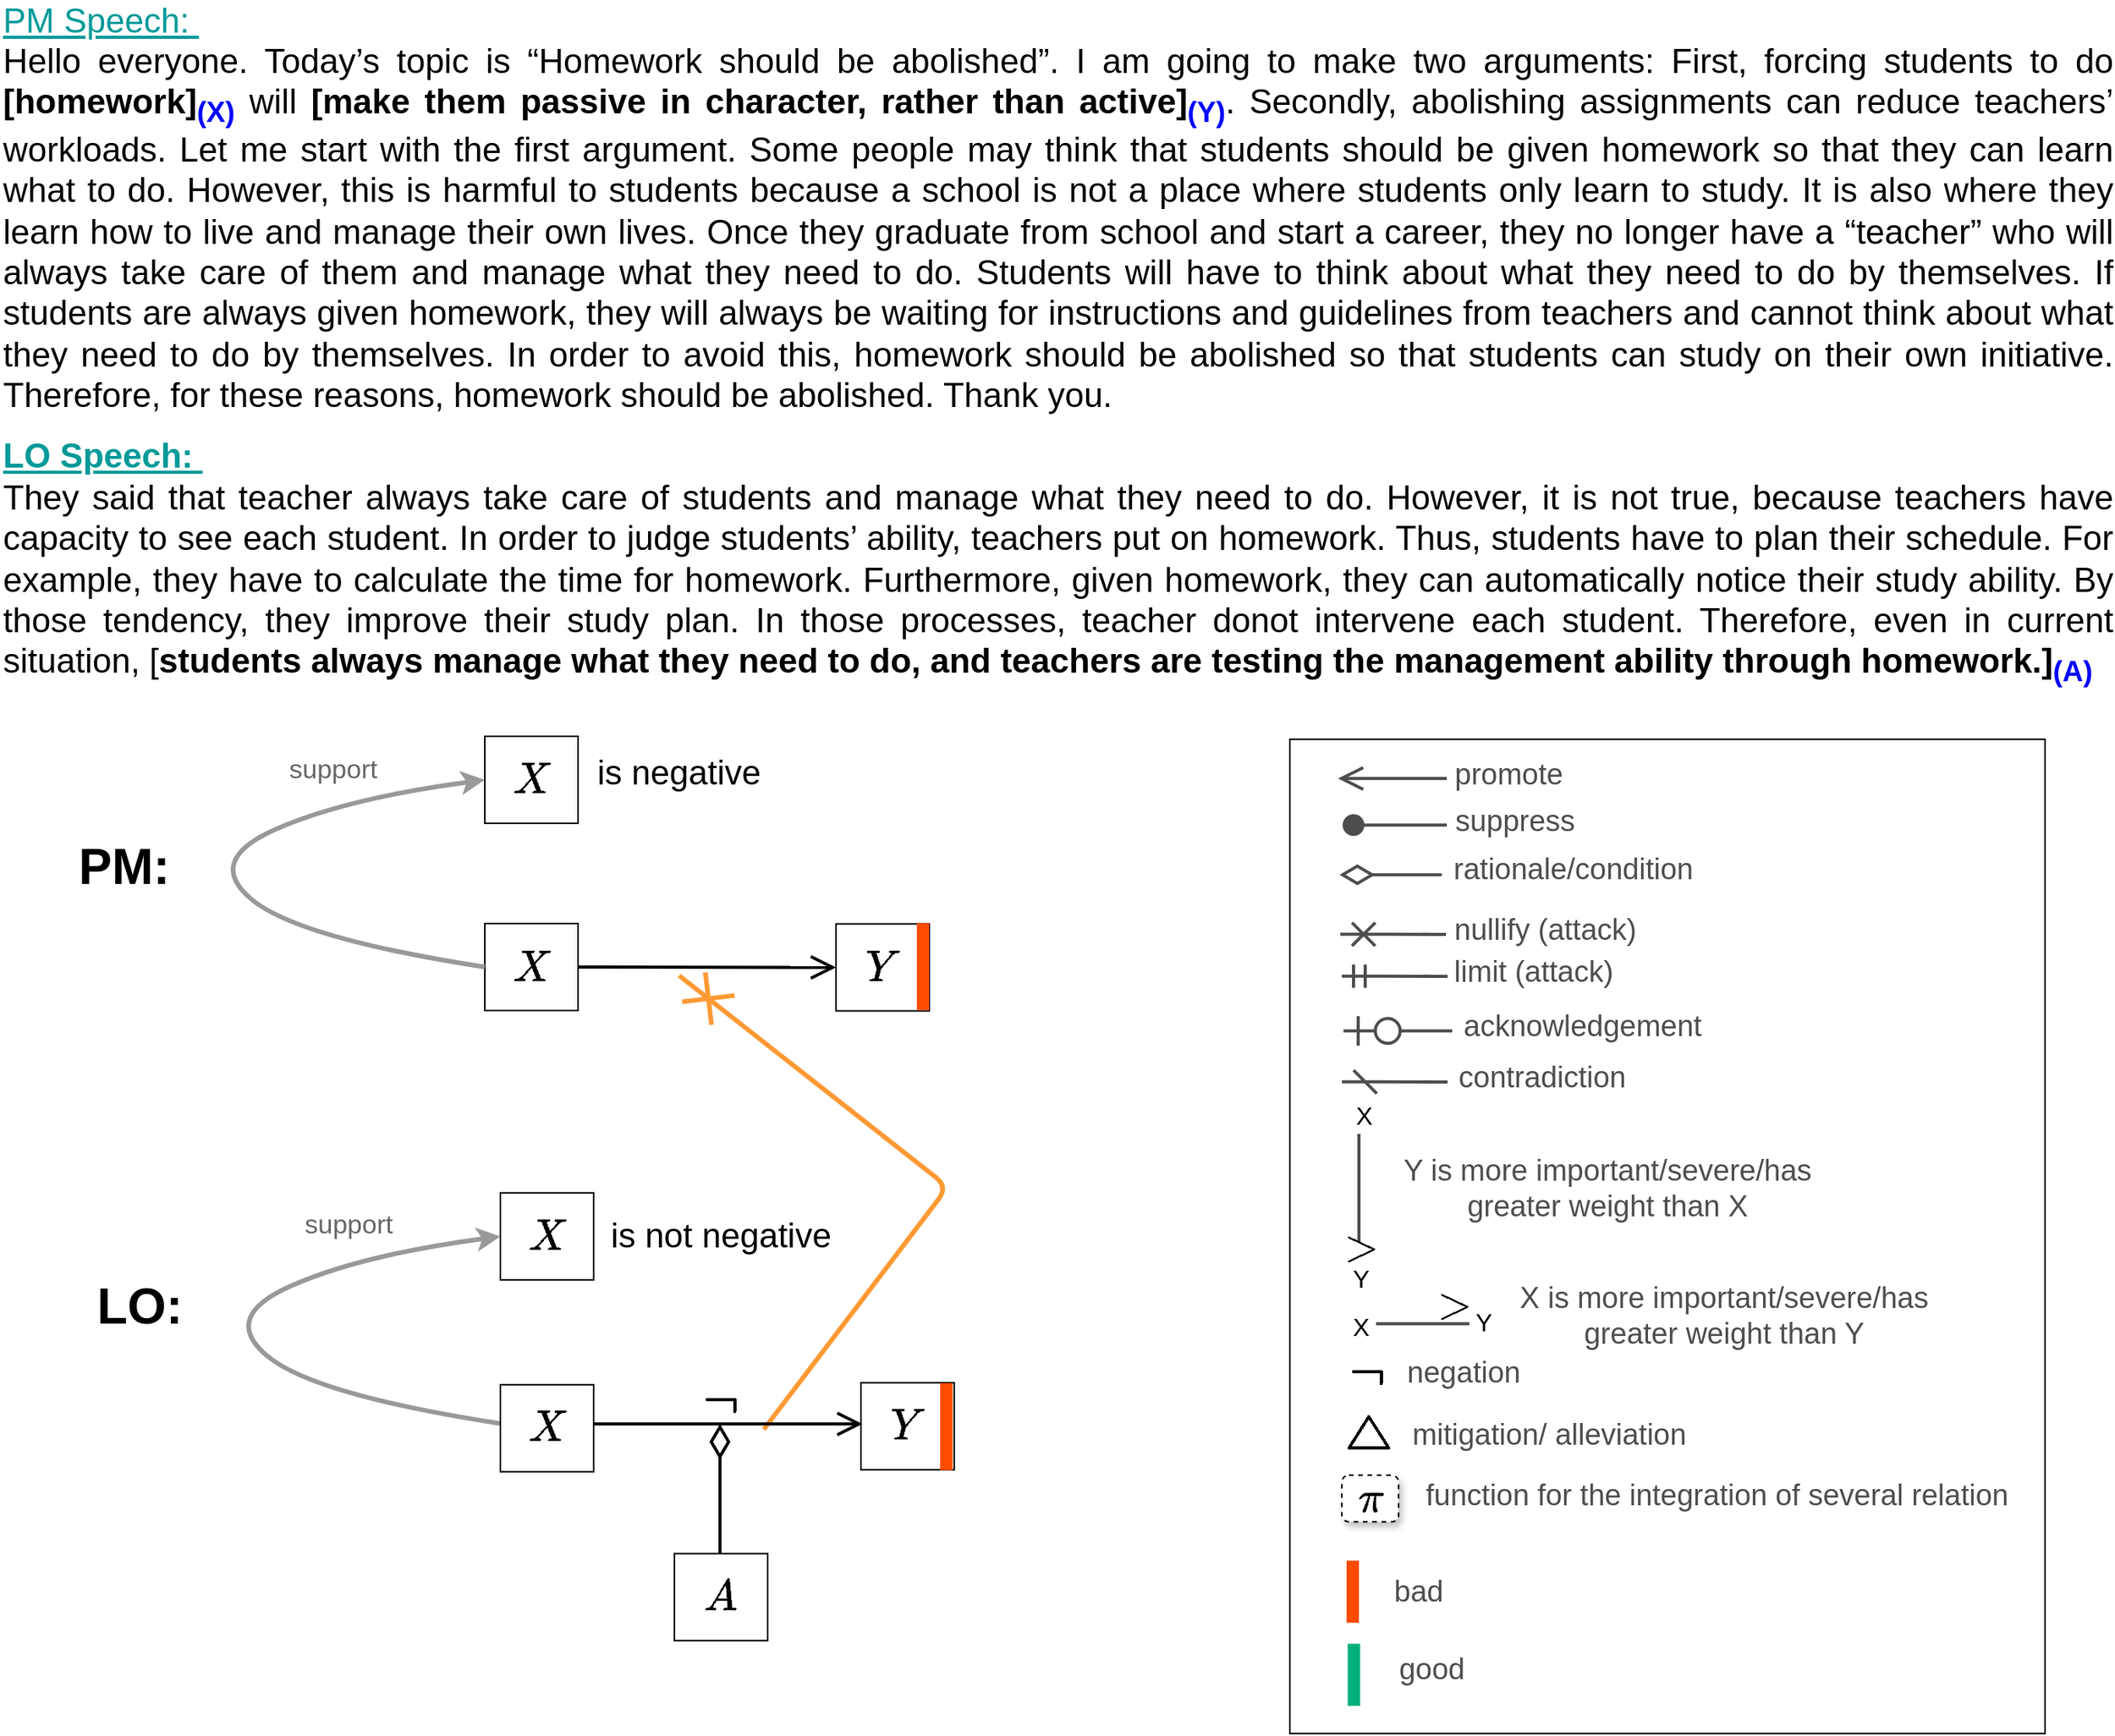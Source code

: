 <mxfile version="16.1.2" type="device"><diagram id="NebdKccpn1Tcwdz-Rh-k" name="Page-1"><mxGraphModel dx="1892" dy="1344" grid="1" gridSize="10" guides="1" tooltips="1" connect="1" arrows="1" fold="1" page="1" pageScale="1" pageWidth="1100" pageHeight="1700" math="1" shadow="0"><root><mxCell id="0"/><mxCell id="1" parent="0"/><mxCell id="UqYzVpXplDqsbALxIXjI-1" value="&lt;div style=&quot;text-align: justify ; font-size: 22px&quot;&gt;&lt;font style=&quot;font-size: 22px&quot; color=&quot;#009999&quot;&gt;&lt;u&gt;PM Speech:&amp;nbsp;&lt;/u&gt;&lt;/font&gt;&lt;/div&gt;&lt;div style=&quot;text-align: justify&quot;&gt;&lt;span style=&quot;font-size: 22px&quot;&gt;Hello everyone. Today’s topic is “Homework should be abolished”. I am going to make two arguments: First, forcing students to do &lt;b&gt;[homework]&lt;sub&gt;&lt;font color=&quot;#0000ff&quot;&gt;(X)&lt;/font&gt;&lt;/sub&gt;&lt;/b&gt; will &lt;b&gt;[make them passive in character, rather than active]&lt;sub&gt;&lt;font color=&quot;#0000ff&quot;&gt;(Y)&lt;/font&gt;&lt;/sub&gt;&lt;/b&gt;. Secondly, abolishing assignments can reduce teachers’ workloads. Let me start with the first argument. Some people may think that students should be given homework so that they can learn what to do. However, this is harmful to students because a school is not a place where students only learn to study. It is also where they learn how to live and manage their own lives. Once they graduate from school and start a career, they no longer have a “teacher” who will always take care of them and manage what they need to do. Students will have to think about what they need to do by themselves. If students are always given homework, they will always be waiting for instructions and guidelines from teachers and cannot think about what they need to do by themselves. In order to avoid this, homework should be abolished so that students can study on their own initiative. Therefore, for these reasons, homework should be abolished. Thank you.&lt;/span&gt;&lt;br&gt;&lt;/div&gt;" style="text;html=1;strokeColor=none;fillColor=none;align=left;verticalAlign=middle;whiteSpace=wrap;rounded=0;" parent="1" vertex="1"><mxGeometry x="560" y="40" width="1360" height="260" as="geometry"/></mxCell><mxCell id="UqYzVpXplDqsbALxIXjI-18" value="&lt;font size=&quot;1&quot;&gt;&lt;b style=&quot;font-size: 32px&quot;&gt;PM:&lt;/b&gt;&lt;/font&gt;" style="text;html=1;strokeColor=none;fillColor=none;align=center;verticalAlign=middle;whiteSpace=wrap;rounded=0;" parent="1" vertex="1"><mxGeometry x="600" y="574" width="80" height="40" as="geometry"/></mxCell><mxCell id="UqYzVpXplDqsbALxIXjI-19" value="&lt;font size=&quot;1&quot;&gt;&lt;b style=&quot;font-size: 32px&quot;&gt;LO:&lt;/b&gt;&lt;/font&gt;" style="text;html=1;strokeColor=none;fillColor=none;align=center;verticalAlign=middle;whiteSpace=wrap;rounded=0;" parent="1" vertex="1"><mxGeometry x="610" y="856.63" width="80" height="40" as="geometry"/></mxCell><mxCell id="UqYzVpXplDqsbALxIXjI-66" value="&lt;font style=&quot;font-size: 24px&quot;&gt;$$X$$&lt;/font&gt;" style="whiteSpace=wrap;html=1;align=center;" parent="1" vertex="1"><mxGeometry x="872" y="510" width="60" height="56" as="geometry"/></mxCell><mxCell id="UqYzVpXplDqsbALxIXjI-67" value="&lt;font style=&quot;font-size: 22px&quot;&gt;is negative&lt;/font&gt;" style="text;html=1;strokeColor=none;fillColor=none;align=center;verticalAlign=middle;whiteSpace=wrap;rounded=0;" parent="1" vertex="1"><mxGeometry x="942" y="516.5" width="110" height="35" as="geometry"/></mxCell><mxCell id="UqYzVpXplDqsbALxIXjI-68" value="&lt;font style=&quot;font-size: 24px&quot;&gt;$$X$$&lt;/font&gt;" style="whiteSpace=wrap;html=1;align=center;" parent="1" vertex="1"><mxGeometry x="872" y="630.5" width="60" height="56" as="geometry"/></mxCell><mxCell id="UqYzVpXplDqsbALxIXjI-69" value="&lt;font style=&quot;font-size: 24px&quot;&gt;$$Y$$&lt;/font&gt;" style="whiteSpace=wrap;html=1;align=center;" parent="1" vertex="1"><mxGeometry x="1098" y="630.75" width="60" height="56" as="geometry"/></mxCell><mxCell id="UqYzVpXplDqsbALxIXjI-70" value="" style="whiteSpace=wrap;html=1;fontColor=#666666;strokeColor=none;fillColor=#FF4B00;" parent="1" vertex="1"><mxGeometry x="1150" y="630.25" width="8" height="56" as="geometry"/></mxCell><mxCell id="UqYzVpXplDqsbALxIXjI-72" value="" style="endArrow=open;html=1;fontColor=#666666;endSize=12;entryX=0;entryY=0.5;entryDx=0;entryDy=0;endFill=0;strokeWidth=2;exitX=1;exitY=0.5;exitDx=0;exitDy=0;" parent="1" source="UqYzVpXplDqsbALxIXjI-68" target="UqYzVpXplDqsbALxIXjI-69" edge="1"><mxGeometry width="50" height="50" relative="1" as="geometry"><mxPoint x="978" y="658.16" as="sourcePoint"/><mxPoint x="1070.0" y="658.16" as="targetPoint"/></mxGeometry></mxCell><mxCell id="UqYzVpXplDqsbALxIXjI-77" value="" style="curved=1;endArrow=classic;html=1;strokeWidth=3;exitX=0;exitY=0.5;exitDx=0;exitDy=0;entryX=0;entryY=0.5;entryDx=0;entryDy=0;strokeColor=#999999;" parent="1" source="UqYzVpXplDqsbALxIXjI-68" target="UqYzVpXplDqsbALxIXjI-66" edge="1"><mxGeometry width="50" height="50" relative="1" as="geometry"><mxPoint x="592" y="660" as="sourcePoint"/><mxPoint x="642" y="610" as="targetPoint"/><Array as="points"><mxPoint x="752" y="640"/><mxPoint x="692" y="590"/><mxPoint x="782" y="550"/></Array></mxGeometry></mxCell><mxCell id="UqYzVpXplDqsbALxIXjI-78" value="&lt;font style=&quot;font-size: 17px&quot; color=&quot;#666666&quot;&gt;support&lt;/font&gt;" style="text;html=1;fillColor=none;align=center;verticalAlign=middle;whiteSpace=wrap;rounded=0;rotation=0;" parent="1" vertex="1"><mxGeometry x="742" y="516.5" width="65" height="30" as="geometry"/></mxCell><mxCell id="UqYzVpXplDqsbALxIXjI-79" value="&lt;font style=&quot;font-size: 24px&quot;&gt;$$X$$&lt;/font&gt;" style="whiteSpace=wrap;html=1;align=center;" parent="1" vertex="1"><mxGeometry x="882" y="803.88" width="60" height="56" as="geometry"/></mxCell><mxCell id="UqYzVpXplDqsbALxIXjI-80" value="&lt;font style=&quot;font-size: 22px&quot;&gt;is not negative&lt;/font&gt;" style="text;html=1;strokeColor=none;fillColor=none;align=center;verticalAlign=middle;whiteSpace=wrap;rounded=0;" parent="1" vertex="1"><mxGeometry x="952" y="814.38" width="144" height="35" as="geometry"/></mxCell><mxCell id="UqYzVpXplDqsbALxIXjI-85" value="" style="curved=1;endArrow=classic;html=1;strokeWidth=3;exitX=0;exitY=0.5;exitDx=0;exitDy=0;entryX=0;entryY=0.5;entryDx=0;entryDy=0;strokeColor=#999999;" parent="1" target="UqYzVpXplDqsbALxIXjI-79" edge="1"><mxGeometry width="50" height="50" relative="1" as="geometry"><mxPoint x="882" y="952.38" as="sourcePoint"/><mxPoint x="652" y="903.88" as="targetPoint"/><Array as="points"><mxPoint x="762" y="933.88"/><mxPoint x="702" y="883.88"/><mxPoint x="792" y="843.88"/></Array></mxGeometry></mxCell><mxCell id="UqYzVpXplDqsbALxIXjI-86" value="&lt;font style=&quot;font-size: 17px&quot; color=&quot;#666666&quot;&gt;support&lt;/font&gt;" style="text;html=1;fillColor=none;align=center;verticalAlign=middle;whiteSpace=wrap;rounded=0;rotation=0;" parent="1" vertex="1"><mxGeometry x="752" y="810.38" width="65" height="30" as="geometry"/></mxCell><mxCell id="TlyaoN2gSQJr0GqYaBix-1" value="&lt;div style=&quot;text-align: justify ; font-size: 22px&quot;&gt;&lt;font style=&quot;font-size: 22px&quot; color=&quot;#009999&quot;&gt;&lt;b&gt;&lt;u&gt;LO Speech:&amp;nbsp;&lt;/u&gt;&lt;/b&gt;&lt;/font&gt;&lt;/div&gt;&lt;div style=&quot;text-align: justify&quot;&gt;&lt;span style=&quot;font-size: 22px&quot;&gt;They said that teacher always take care of students and manage what they need to do. However, it is not true, because teachers have capacity to see each student. In order to judge students’ ability, teachers put on homework. Thus, students have to plan their schedule. For example, they have to calculate the time for homework. Furthermore, given homework, they can automatically notice their study ability. By those tendency, they improve their study plan. In those processes, teacher donot intervene each student. Therefore, even in current situation, [&lt;b&gt;students always manage what they need to do, and&lt;/b&gt; &lt;b&gt;teachers are testing the management ability through homework.]&lt;sub&gt;&lt;font color=&quot;#0000ff&quot;&gt;(A)&lt;/font&gt;&lt;/sub&gt;&lt;/b&gt;&lt;/span&gt;&lt;br&gt;&lt;/div&gt;" style="text;html=1;strokeColor=none;fillColor=none;align=left;verticalAlign=middle;whiteSpace=wrap;rounded=0;" parent="1" vertex="1"><mxGeometry x="560" y="285" width="1360" height="225" as="geometry"/></mxCell><mxCell id="J6smvbNRuf6CNeNUssX8-15" value="" style="endArrow=none;html=1;endSize=0;strokeWidth=3;startArrow=cross;startFill=0;startSize=20;strokeColor=#FF9933;entryX=0.75;entryY=1;entryDx=0;entryDy=0;" parent="1" target="IsNR5SqE0sbhR859n0Rd-1" edge="1"><mxGeometry width="50" height="50" relative="1" as="geometry"><mxPoint x="997" y="664" as="sourcePoint"/><mxPoint x="1050" y="960" as="targetPoint"/><Array as="points"><mxPoint x="1170" y="800"/></Array></mxGeometry></mxCell><mxCell id="zVyg_gZ9mH3cBOG2_dau-1" value="&lt;span style=&quot;font-size: 24px&quot;&gt;$$X$$&lt;/span&gt;" style="whiteSpace=wrap;html=1;align=center;" parent="1" vertex="1"><mxGeometry x="882" y="927.38" width="60" height="56" as="geometry"/></mxCell><mxCell id="zVyg_gZ9mH3cBOG2_dau-2" value="&lt;font style=&quot;font-size: 24px&quot;&gt;$$Y$$&lt;/font&gt;" style="whiteSpace=wrap;html=1;align=center;" parent="1" vertex="1"><mxGeometry x="1114" y="926.13" width="60" height="56" as="geometry"/></mxCell><mxCell id="a3201PuDjMksrVRd_3H--1" value="" style="endArrow=open;html=1;fontColor=#666666;endSize=12;entryX=0;entryY=0.5;entryDx=0;entryDy=0;endFill=0;strokeWidth=2;" parent="1" edge="1"><mxGeometry width="50" height="50" relative="1" as="geometry"><mxPoint x="942" y="952.63" as="sourcePoint"/><mxPoint x="1115" y="952.63" as="targetPoint"/></mxGeometry></mxCell><mxCell id="a3201PuDjMksrVRd_3H--5" value="" style="whiteSpace=wrap;html=1;fontColor=#666666;strokeColor=none;fillColor=#FF4B00;" parent="1" vertex="1"><mxGeometry x="1165" y="926.38" width="8" height="56" as="geometry"/></mxCell><mxCell id="IsNR5SqE0sbhR859n0Rd-1" value="&lt;font style=&quot;font-size: 26px&quot;&gt;$$\boldsymbol{\neg}$$&lt;/font&gt;" style="text;html=1;strokeColor=none;fillColor=none;align=center;verticalAlign=middle;whiteSpace=wrap;rounded=0;" parent="1" vertex="1"><mxGeometry x="969" y="921.13" width="110" height="35" as="geometry"/></mxCell><mxCell id="IsNR5SqE0sbhR859n0Rd-2" value="" style="endArrow=none;html=1;endSize=0;strokeColor=#000000;strokeWidth=2;startArrow=diamondThin;startFill=0;startSize=17;entryX=0.5;entryY=0;entryDx=0;entryDy=0;" parent="1" edge="1"><mxGeometry width="50" height="50" relative="1" as="geometry"><mxPoint x="1023.29" y="952.63" as="sourcePoint"/><mxPoint x="1023.29" y="1036.63" as="targetPoint"/><Array as="points"/></mxGeometry></mxCell><mxCell id="IsNR5SqE0sbhR859n0Rd-3" value="&lt;span style=&quot;font-size: 24px&quot;&gt;$$A$$&lt;/span&gt;" style="whiteSpace=wrap;html=1;align=center;" parent="1" vertex="1"><mxGeometry x="994" y="1036.13" width="60" height="56" as="geometry"/></mxCell><mxCell id="chGRHq34nXORLgSPiTte-1" value="" style="rounded=0;whiteSpace=wrap;html=1;glass=0;sketch=0;strokeColor=default;fillColor=none;" vertex="1" parent="1"><mxGeometry x="1390" y="511.88" width="486" height="640" as="geometry"/></mxCell><mxCell id="chGRHq34nXORLgSPiTte-2" value="" style="endArrow=ERzeroToOne;html=1;endFill=1;endSize=16;strokeWidth=2;strokeColor=#4D4D4D;" edge="1" parent="1"><mxGeometry width="50" height="50" relative="1" as="geometry"><mxPoint x="1494.5" y="699.63" as="sourcePoint"/><mxPoint x="1424.5" y="699.63" as="targetPoint"/></mxGeometry></mxCell><mxCell id="chGRHq34nXORLgSPiTte-3" value="" style="endArrow=none;html=1;endSize=16;strokeWidth=2;strokeColor=#4D4D4D;" edge="1" parent="1"><mxGeometry width="50" height="50" relative="1" as="geometry"><mxPoint x="1434.5" y="835.88" as="sourcePoint"/><mxPoint x="1434.5" y="765.88" as="targetPoint"/></mxGeometry></mxCell><mxCell id="chGRHq34nXORLgSPiTte-4" value="&lt;span style=&quot;font-size: 24px&quot;&gt;&lt;font style=&quot;font-size: 24px&quot;&gt;$$&amp;gt;$$&lt;/font&gt;&lt;/span&gt;" style="text;html=1;strokeColor=none;fillColor=none;align=center;verticalAlign=middle;whiteSpace=wrap;rounded=0;fontSize=24;fontStyle=1;horizontal=1;" vertex="1" parent="1"><mxGeometry x="1415.5" y="828.88" width="40" height="20" as="geometry"/></mxCell><mxCell id="chGRHq34nXORLgSPiTte-5" value="&lt;span style=&quot;font-size: 19px&quot;&gt;Y is more important/severe/has greater weight than X&lt;/span&gt;" style="text;html=1;strokeColor=none;fillColor=none;align=center;verticalAlign=middle;whiteSpace=wrap;rounded=0;fontColor=#4D4D4D;" vertex="1" parent="1"><mxGeometry x="1446.5" y="775.88" width="294.5" height="50" as="geometry"/></mxCell><mxCell id="chGRHq34nXORLgSPiTte-6" value="&lt;font style=&quot;font-size: 16px&quot;&gt;X&lt;/font&gt;" style="text;html=1;strokeColor=none;fillColor=none;align=center;verticalAlign=middle;whiteSpace=wrap;rounded=0;fontSize=14;" vertex="1" parent="1"><mxGeometry x="1417.5" y="743.63" width="40" height="20" as="geometry"/></mxCell><mxCell id="chGRHq34nXORLgSPiTte-7" value="&lt;font style=&quot;font-size: 16px&quot;&gt;Y&lt;/font&gt;" style="text;html=1;strokeColor=none;fillColor=none;align=center;verticalAlign=middle;whiteSpace=wrap;rounded=0;fontSize=14;" vertex="1" parent="1"><mxGeometry x="1415.5" y="848.88" width="40" height="20" as="geometry"/></mxCell><mxCell id="chGRHq34nXORLgSPiTte-8" value="" style="endArrow=none;html=1;endSize=0;strokeWidth=2;startArrow=cross;startFill=0;startSize=12;strokeColor=#4D4D4D;" edge="1" parent="1"><mxGeometry width="50" height="50" relative="1" as="geometry"><mxPoint x="1422.5" y="637.38" as="sourcePoint"/><mxPoint x="1490.5" y="637.5" as="targetPoint"/><Array as="points"><mxPoint x="1490.5" y="637.5"/><mxPoint x="1472.5" y="637.38"/></Array></mxGeometry></mxCell><mxCell id="chGRHq34nXORLgSPiTte-9" value="&lt;font style=&quot;font-size: 19px&quot;&gt;nullify (attack)&lt;/font&gt;" style="text;html=1;strokeColor=none;fillColor=none;align=center;verticalAlign=middle;whiteSpace=wrap;rounded=0;fontColor=#4D4D4D;" vertex="1" parent="1"><mxGeometry x="1484.5" y="617.63" width="138.5" height="34" as="geometry"/></mxCell><mxCell id="chGRHq34nXORLgSPiTte-10" value="" style="endArrow=open;html=1;fontColor=#666666;endSize=12;endFill=0;strokeWidth=2;strokeColor=#4D4D4D;" edge="1" parent="1"><mxGeometry width="50" height="50" relative="1" as="geometry"><mxPoint x="1491" y="537.13" as="sourcePoint"/><mxPoint x="1421" y="537.13" as="targetPoint"/></mxGeometry></mxCell><mxCell id="chGRHq34nXORLgSPiTte-11" value="&lt;span style=&quot;font-size: 19px&quot;&gt;promote&lt;/span&gt;" style="text;html=1;strokeColor=none;fillColor=none;align=center;verticalAlign=middle;whiteSpace=wrap;rounded=0;fontColor=#4D4D4D;" vertex="1" parent="1"><mxGeometry x="1491" y="518.13" width="80" height="34" as="geometry"/></mxCell><mxCell id="chGRHq34nXORLgSPiTte-12" value="" style="endArrow=oval;html=1;fontColor=#666666;endSize=12;endFill=1;strokeWidth=2;strokeColor=#4D4D4D;" edge="1" parent="1"><mxGeometry width="50" height="50" relative="1" as="geometry"><mxPoint x="1491" y="567.13" as="sourcePoint"/><mxPoint x="1431" y="567.13" as="targetPoint"/></mxGeometry></mxCell><mxCell id="chGRHq34nXORLgSPiTte-13" value="&lt;span style=&quot;font-size: 19px&quot;&gt;suppress&lt;/span&gt;" style="text;html=1;strokeColor=none;fillColor=none;align=center;verticalAlign=middle;whiteSpace=wrap;rounded=0;fontColor=#4D4D4D;" vertex="1" parent="1"><mxGeometry x="1495" y="548.13" width="80" height="34" as="geometry"/></mxCell><mxCell id="chGRHq34nXORLgSPiTte-14" value="" style="endArrow=none;html=1;endSize=0;strokeWidth=2;startArrow=diamondThin;startFill=0;startSize=17;strokeColor=#4D4D4D;" edge="1" parent="1"><mxGeometry width="50" height="50" relative="1" as="geometry"><mxPoint x="1422" y="599.13" as="sourcePoint"/><mxPoint x="1460" y="599.13" as="targetPoint"/><Array as="points"><mxPoint x="1492" y="599.13"/><mxPoint x="1470" y="599.13"/></Array></mxGeometry></mxCell><mxCell id="chGRHq34nXORLgSPiTte-15" value="&lt;font style=&quot;font-size: 19px&quot;&gt;rationale/condition&lt;/font&gt;" style="text;html=1;strokeColor=none;fillColor=none;align=center;verticalAlign=middle;whiteSpace=wrap;rounded=0;fontColor=#4D4D4D;" vertex="1" parent="1"><mxGeometry x="1487" y="579.13" width="171" height="34" as="geometry"/></mxCell><mxCell id="chGRHq34nXORLgSPiTte-16" value="&lt;font style=&quot;font-size: 19px&quot;&gt;acknowledgement&lt;/font&gt;" style="text;html=1;strokeColor=none;fillColor=none;align=center;verticalAlign=middle;whiteSpace=wrap;rounded=0;fontColor=#4D4D4D;" vertex="1" parent="1"><mxGeometry x="1495" y="679.63" width="167" height="34" as="geometry"/></mxCell><mxCell id="chGRHq34nXORLgSPiTte-17" value="" style="endArrow=none;html=1;endSize=16;strokeWidth=2;strokeColor=#4D4D4D;" edge="1" parent="1"><mxGeometry width="50" height="50" relative="1" as="geometry"><mxPoint x="1505.5" y="888.13" as="sourcePoint"/><mxPoint x="1445.5" y="888.13" as="targetPoint"/></mxGeometry></mxCell><mxCell id="chGRHq34nXORLgSPiTte-18" value="&lt;span style=&quot;font-size: 24px&quot;&gt;&lt;font style=&quot;font-size: 24px&quot;&gt;$$&amp;gt;$$&lt;/font&gt;&lt;/span&gt;" style="text;html=1;strokeColor=none;fillColor=none;align=center;verticalAlign=middle;whiteSpace=wrap;rounded=0;fontSize=24;fontStyle=1;horizontal=1;" vertex="1" parent="1"><mxGeometry x="1475.5" y="866.13" width="40" height="20" as="geometry"/></mxCell><mxCell id="chGRHq34nXORLgSPiTte-19" value="&lt;font style=&quot;font-size: 16px&quot;&gt;X&lt;/font&gt;" style="text;html=1;strokeColor=none;fillColor=none;align=center;verticalAlign=middle;whiteSpace=wrap;rounded=0;fontSize=14;" vertex="1" parent="1"><mxGeometry x="1415.5" y="880.13" width="40" height="20" as="geometry"/></mxCell><mxCell id="chGRHq34nXORLgSPiTte-20" value="&lt;font style=&quot;font-size: 16px&quot;&gt;Y&lt;/font&gt;" style="text;html=1;strokeColor=none;fillColor=none;align=center;verticalAlign=middle;whiteSpace=wrap;rounded=0;fontSize=14;" vertex="1" parent="1"><mxGeometry x="1494.5" y="877.13" width="40" height="20" as="geometry"/></mxCell><mxCell id="chGRHq34nXORLgSPiTte-21" value="&lt;span style=&quot;font-size: 19px&quot;&gt;X is more important/severe/has greater weight&amp;nbsp;&lt;/span&gt;&lt;span style=&quot;font-size: 19px&quot;&gt;than Y&lt;/span&gt;" style="text;html=1;strokeColor=none;fillColor=none;align=center;verticalAlign=middle;whiteSpace=wrap;rounded=0;fontColor=#4D4D4D;" vertex="1" parent="1"><mxGeometry x="1535.5" y="866.13" width="266.5" height="34" as="geometry"/></mxCell><mxCell id="chGRHq34nXORLgSPiTte-22" value="" style="endArrow=none;html=1;endSize=0;strokeWidth=2;startArrow=dash;startFill=0;startSize=12;strokeColor=#4D4D4D;" edge="1" parent="1"><mxGeometry width="50" height="50" relative="1" as="geometry"><mxPoint x="1423.5" y="732.38" as="sourcePoint"/><mxPoint x="1491.5" y="732.5" as="targetPoint"/><Array as="points"><mxPoint x="1491.5" y="732.5"/><mxPoint x="1473.5" y="732.38"/></Array></mxGeometry></mxCell><mxCell id="chGRHq34nXORLgSPiTte-23" value="&lt;font style=&quot;font-size: 19px&quot;&gt;contradiction&lt;/font&gt;" style="text;html=1;strokeColor=none;fillColor=none;align=center;verticalAlign=middle;whiteSpace=wrap;rounded=0;fontColor=#4D4D4D;" vertex="1" parent="1"><mxGeometry x="1497.5" y="712.63" width="109" height="34" as="geometry"/></mxCell><mxCell id="chGRHq34nXORLgSPiTte-24" value="" style="whiteSpace=wrap;html=1;fontColor=#666666;strokeColor=none;fillColor=#FF4B00;" vertex="1" parent="1"><mxGeometry x="1426.5" y="1040.63" width="8" height="40" as="geometry"/></mxCell><mxCell id="chGRHq34nXORLgSPiTte-25" value="&lt;span style=&quot;font-size: 19px&quot;&gt;bad&lt;/span&gt;" style="text;html=1;strokeColor=none;fillColor=none;align=center;verticalAlign=middle;whiteSpace=wrap;rounded=0;fontColor=#4D4D4D;" vertex="1" parent="1"><mxGeometry x="1445" y="1043.63" width="55.5" height="34" as="geometry"/></mxCell><mxCell id="chGRHq34nXORLgSPiTte-26" value="" style="whiteSpace=wrap;html=1;fontColor=#666666;strokeColor=none;fillColor=#03AF7A;" vertex="1" parent="1"><mxGeometry x="1427.25" y="1094.13" width="8" height="40" as="geometry"/></mxCell><mxCell id="chGRHq34nXORLgSPiTte-27" value="&lt;span style=&quot;font-size: 19px&quot;&gt;good&lt;/span&gt;" style="text;html=1;strokeColor=none;fillColor=none;align=center;verticalAlign=middle;whiteSpace=wrap;rounded=0;fontColor=#4D4D4D;" vertex="1" parent="1"><mxGeometry x="1448" y="1094.13" width="66.5" height="34" as="geometry"/></mxCell><mxCell id="chGRHq34nXORLgSPiTte-28" value="&lt;span style=&quot;font-size: 19px&quot;&gt;mitigation/&amp;nbsp;&lt;/span&gt;&lt;span style=&quot;font-size: 19px&quot;&gt;alleviation&lt;/span&gt;" style="text;html=1;strokeColor=none;fillColor=none;align=center;verticalAlign=middle;whiteSpace=wrap;rounded=0;fontColor=#4D4D4D;" vertex="1" parent="1"><mxGeometry x="1464.25" y="943.38" width="186" height="34" as="geometry"/></mxCell><mxCell id="chGRHq34nXORLgSPiTte-29" value="&lt;font style=&quot;font-size: 26px&quot;&gt;$$\boldsymbol{\triangle}$$&lt;/font&gt;" style="text;html=1;strokeColor=none;fillColor=none;align=center;verticalAlign=middle;whiteSpace=wrap;rounded=0;" vertex="1" parent="1"><mxGeometry x="1411.25" y="942.38" width="60" height="35" as="geometry"/></mxCell><mxCell id="chGRHq34nXORLgSPiTte-30" value="&lt;font style=&quot;font-size: 26px&quot;&gt;$$\boldsymbol{\neg}$$&lt;/font&gt;" style="text;html=1;strokeColor=none;fillColor=none;align=center;verticalAlign=middle;whiteSpace=wrap;rounded=0;" vertex="1" parent="1"><mxGeometry x="1409.5" y="903.38" width="60" height="35" as="geometry"/></mxCell><mxCell id="chGRHq34nXORLgSPiTte-31" value="&lt;span style=&quot;font-size: 19px&quot;&gt;negation&lt;/span&gt;" style="text;html=1;strokeColor=none;fillColor=none;align=center;verticalAlign=middle;whiteSpace=wrap;rounded=0;fontColor=#4D4D4D;" vertex="1" parent="1"><mxGeometry x="1462" y="903.38" width="80" height="34" as="geometry"/></mxCell><mxCell id="chGRHq34nXORLgSPiTte-32" value="&lt;font style=&quot;font-size: 24px&quot;&gt;$$\pi$$&lt;/font&gt;" style="whiteSpace=wrap;html=1;dashed=1;perimeterSpacing=0;shadow=1;align=center;rounded=1;" vertex="1" parent="1"><mxGeometry x="1423.5" y="985.63" width="36.5" height="30" as="geometry"/></mxCell><mxCell id="chGRHq34nXORLgSPiTte-33" value="&lt;span style=&quot;font-size: 19px&quot;&gt;function for the integration of several relation&lt;/span&gt;" style="text;html=1;strokeColor=none;fillColor=none;align=center;verticalAlign=middle;whiteSpace=wrap;rounded=0;fontColor=#4D4D4D;" vertex="1" parent="1"><mxGeometry x="1464.25" y="981.63" width="401.75" height="34" as="geometry"/></mxCell><mxCell id="chGRHq34nXORLgSPiTte-34" value="" style="endArrow=none;html=1;endSize=0;strokeWidth=2;startArrow=ERmandOne;startFill=0;startSize=12;strokeColor=#4D4D4D;" edge="1" parent="1"><mxGeometry width="50" height="50" relative="1" as="geometry"><mxPoint x="1423.5" y="664.38" as="sourcePoint"/><mxPoint x="1491.5" y="664.5" as="targetPoint"/><Array as="points"><mxPoint x="1491.5" y="664.5"/><mxPoint x="1473.5" y="664.38"/></Array></mxGeometry></mxCell><mxCell id="chGRHq34nXORLgSPiTte-35" value="&lt;span style=&quot;font-size: 19px&quot;&gt;limit (attack)&lt;/span&gt;" style="text;html=1;strokeColor=none;fillColor=none;align=center;verticalAlign=middle;whiteSpace=wrap;rounded=0;fontColor=#4D4D4D;" vertex="1" parent="1"><mxGeometry x="1482.5" y="644.63" width="127.5" height="34" as="geometry"/></mxCell></root></mxGraphModel></diagram></mxfile>